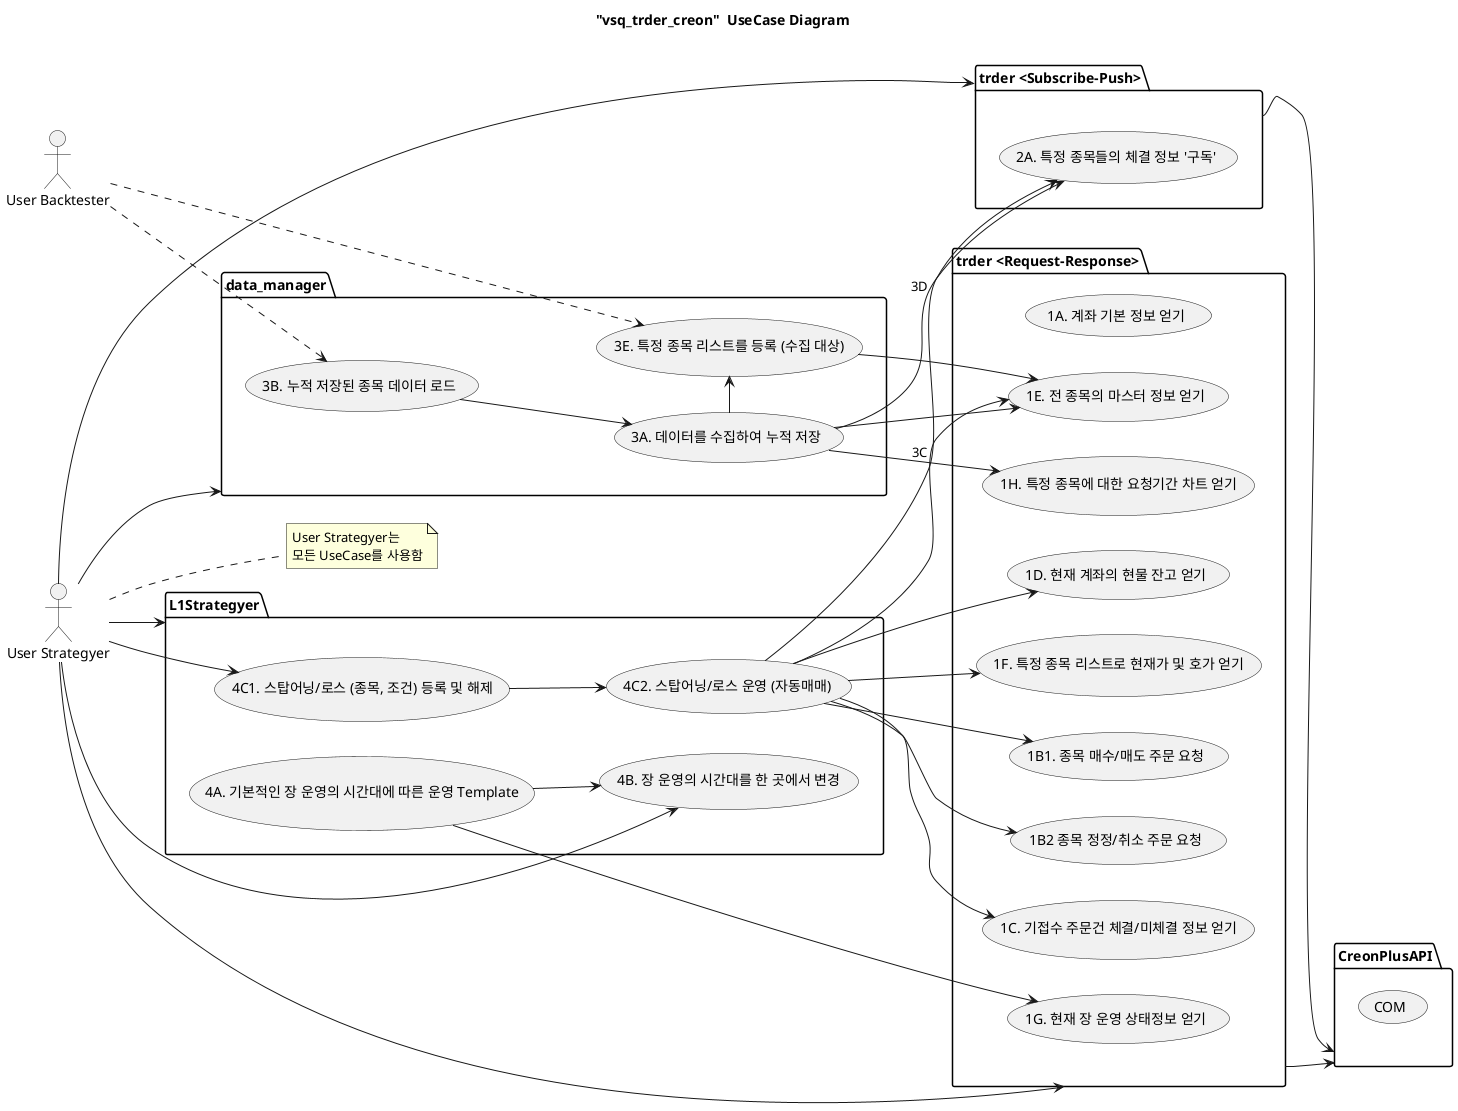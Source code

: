 @startuml
title "vsq_trder_creon"  UseCase Diagram\n
left to right direction

actor "User Strategyer" as ust
note right of (ust)
    User Strategyer는
    모든 UseCase를 사용함
end note

actor "User Backtester" as ubt

package "trder <Request-Response>" as trder_rr{
    usecase "1A. 계좌 기본 정보 얻기" as 1A
    usecase "1B1. 종목 매수/매도 주문 요청" as 1B1
    usecase "1B2 종목 정정/취소 주문 요청" as 1B2
    usecase "1C. 기접수 주문건 체결/미체결 정보 얻기" as 1C
    usecase "1D. 현재 계좌의 현물 잔고 얻기" as 1D
    usecase "1E. 전 종목의 마스터 정보 얻기" as 1E
    usecase "1F. 특정 종목 리스트로 현재가 및 호가 얻기" as 1F
    usecase "1G. 현재 장 운영 상태정보 얻기" as 1G
    usecase "1H. 특정 종목에 대한 요청기간 차트 얻기" as 1H
}

package "trder <Subscribe-Push>" as trder_sp{
    usecase "2A. 특정 종목들의 체결 정보 '구독'" as 2A
}

package "CreonPlusAPI" as cpa {
    usecase "COM"
}
trder_rr --> cpa
trder_sp --> cpa

package "data_manager" as dm {
    usecase "3A. 데이터를 수집하여 누적 저장" as 3A
    usecase "3B. 누적 저장된 종목 데이터 로드" as 3B
    usecase "3E. 특정 종목 리스트를 등록 (수집 대상)" as 3E
}
3A -> 3E
3A --> 1E
3A --> 1H: 3C
3A --> 2A: 3D
3B --> 3A
3E --> 1E

package "L1Strategyer" as l1st{
    usecase "4A. 기본적인 장 운영의 시간대에 따른 운영 Template" as 4A
    usecase "4B. 장 운영의 시간대를 한 곳에서 변경" as 4B
    usecase "4C1. 스탑어닝/로스 (종목, 조건) 등록 및 해제" as 4C1
    usecase "4C2. 스탑어닝/로스 운영 (자동매매)" as 4C2
}
4A --> 4B
4A --> 1G
4C1 --> 4C2
4C2 --> 1D
4C2 --> 1E
4C2 --> 1F
4C2 --> 1B1
4C2 --> 1C
4C2 --> 1B2
4C2 --> 2A

ust --> trder_rr
ust --> trder_sp
ust --> 4B
ust --> 4C1
ust --> l1st
ust --> dm


ubt ..> 3B
ubt ..> 3E

@enduml